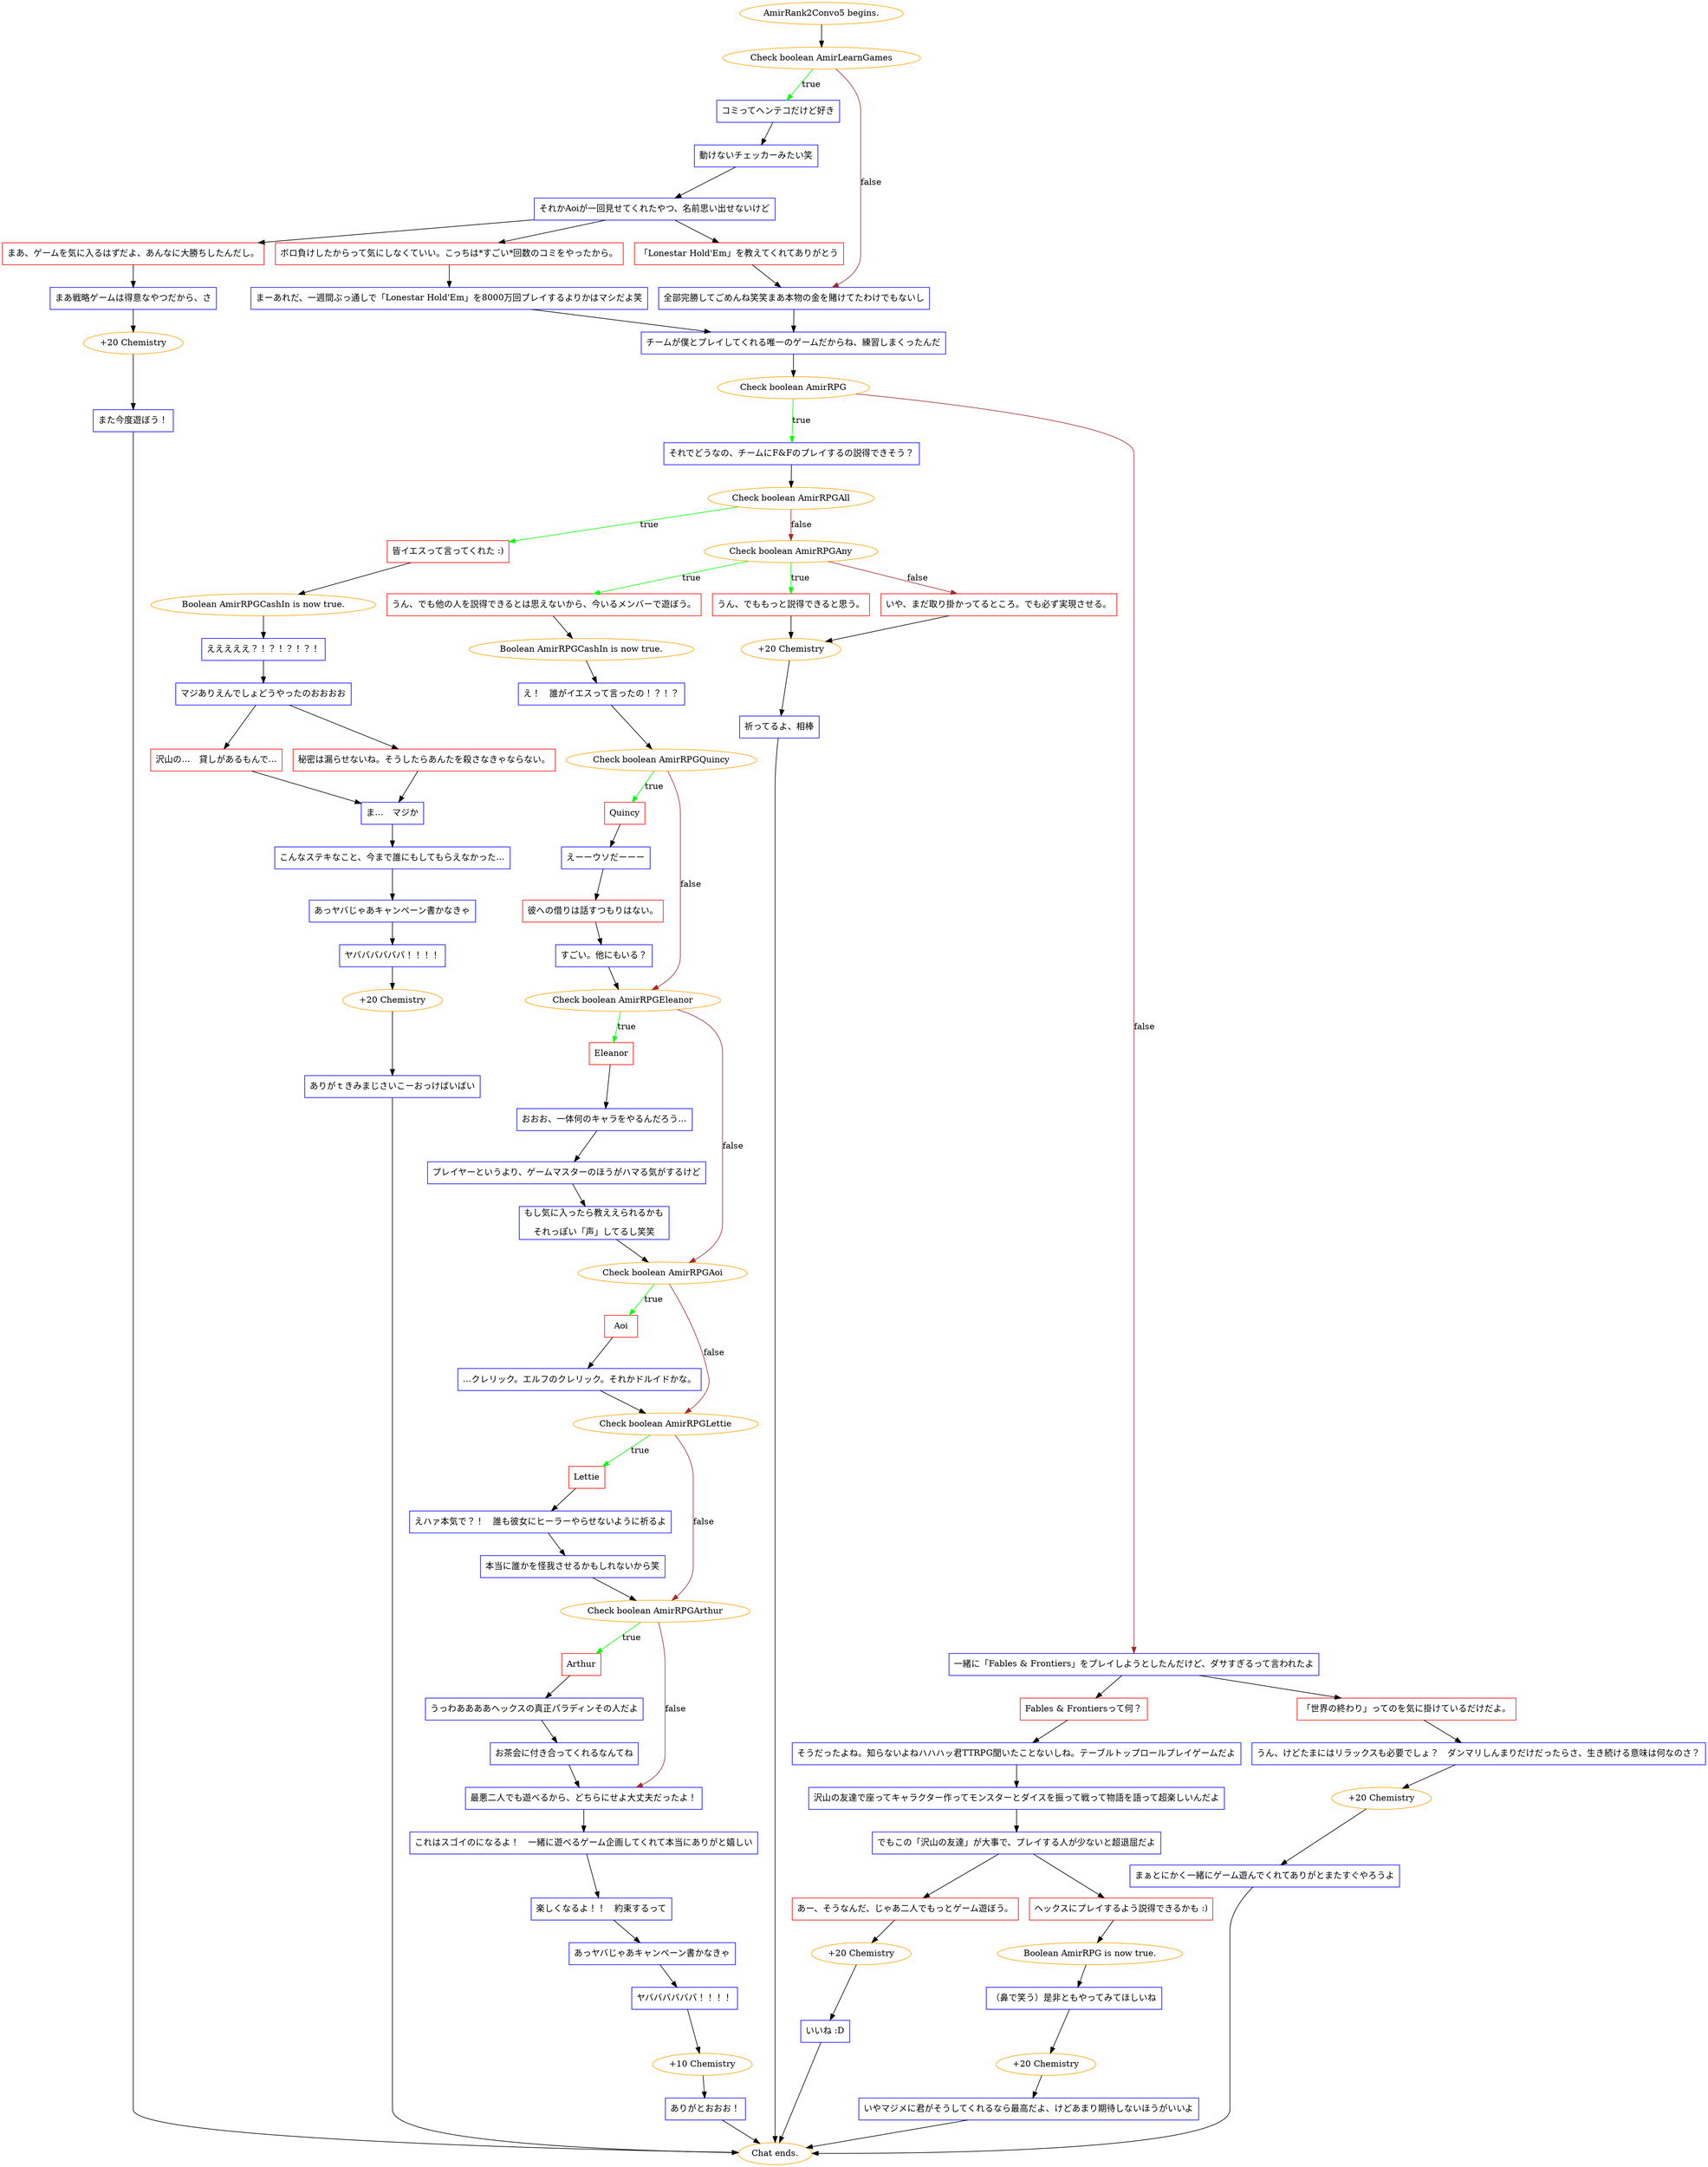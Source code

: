digraph {
	"AmirRank2Convo5 begins." [color=orange];
		"AmirRank2Convo5 begins." -> j1963156066;
	j1963156066 [label="Check boolean AmirLearnGames",color=orange];
		j1963156066 -> j990938286 [label=true,color=green];
		j1963156066 -> j1206808488 [label=false,color=brown];
	j990938286 [label="コミってヘンテコだけど好き",shape=box,color=blue];
		j990938286 -> j3260253872;
	j1206808488 [label="全部完勝してごめんね笑笑まあ本物の金を賭けてたわけでもないし",shape=box,color=blue];
		j1206808488 -> j936815698;
	j3260253872 [label="動けないチェッカーみたい笑",shape=box,color=blue];
		j3260253872 -> j1451558645;
	j936815698 [label="チームが僕とプレイしてくれる唯一のゲームだからね、練習しまくったんだ",shape=box,color=blue];
		j936815698 -> j2374646227;
	j1451558645 [label="それかAoiが一回見せてくれたやつ、名前思い出せないけど",shape=box,color=blue];
		j1451558645 -> j2220566515;
		j1451558645 -> j3272605095;
		j1451558645 -> j2373636790;
	j2374646227 [label="Check boolean AmirRPG",color=orange];
		j2374646227 -> j167508519 [label=true,color=green];
		j2374646227 -> j3772354311 [label=false,color=brown];
	j2220566515 [label="まあ、ゲームを気に入るはずだよ、あんなに大勝ちしたんだし。",shape=box,color=red];
		j2220566515 -> j3057546198;
	j3272605095 [label="ボロ負けしたからって気にしなくていい。こっちは*すごい*回数のコミをやったから。",shape=box,color=red];
		j3272605095 -> j2716655655;
	j2373636790 [label="「Lonestar Hold'Em」を教えてくれてありがとう",shape=box,color=red];
		j2373636790 -> j1206808488;
	j167508519 [label="それでどうなの、チームにF&Fのプレイするの説得できそう？",shape=box,color=blue];
		j167508519 -> j2523097179;
	j3772354311 [label="一緒に「Fables & Frontiers」をプレイしようとしたんだけど、ダサすぎるって言われたよ",shape=box,color=blue];
		j3772354311 -> j1399112435;
		j3772354311 -> j1338172827;
	j3057546198 [label="まあ戦略ゲームは得意なやつだから、さ",shape=box,color=blue];
		j3057546198 -> j3863555086;
	j2716655655 [label="まーあれだ、一週間ぶっ通しで「Lonestar Hold'Em」を8000万回プレイするよりかはマシだよ笑",shape=box,color=blue];
		j2716655655 -> j936815698;
	j2523097179 [label="Check boolean AmirRPGAll",color=orange];
		j2523097179 -> j4091313990 [label=true,color=green];
		j2523097179 -> j866070678 [label=false,color=brown];
	j1399112435 [label="Fables & Frontiersって何？",shape=box,color=red];
		j1399112435 -> j514042197;
	j1338172827 [label="「世界の終わり」ってのを気に掛けているだけだよ。",shape=box,color=red];
		j1338172827 -> j1638102141;
	j3863555086 [label="+20 Chemistry",color=orange];
		j3863555086 -> j3989861376;
	j4091313990 [label="皆イエスって言ってくれた :)",shape=box,color=red];
		j4091313990 -> j2971249569;
	j866070678 [label="Check boolean AmirRPGAny",color=orange];
		j866070678 -> j425757936 [label=true,color=green];
		j866070678 -> j1409494958 [label=true,color=green];
		j866070678 -> j574381833 [label=false,color=brown];
	j514042197 [label="そうだったよね。知らないよねハハハッ君TTRPG聞いたことないしね。テーブルトップロールプレイゲームだよ",shape=box,color=blue];
		j514042197 -> j614819647;
	j1638102141 [label="うん、けどたまにはリラックスも必要でしょ？　ダンマリしんまりだけだったらさ、生き続ける意味は何なのさ？",shape=box,color=blue];
		j1638102141 -> j332979519;
	j3989861376 [label="また今度遊ぼう！",shape=box,color=blue];
		j3989861376 -> "Chat ends.";
	j2971249569 [label="Boolean AmirRPGCashIn is now true.",color=orange];
		j2971249569 -> j2540207155;
	j425757936 [label="うん、でも他の人を説得できるとは思えないから、今いるメンバーで遊ぼう。",shape=box,color=red];
		j425757936 -> j44735180;
	j1409494958 [label="うん、でももっと説得できると思う。",shape=box,color=red];
		j1409494958 -> j2072113999;
	j574381833 [label="いや、まだ取り掛かってるところ。でも必ず実現させる。",shape=box,color=red];
		j574381833 -> j2072113999;
	j614819647 [label="沢山の友達で座ってキャラクター作ってモンスターとダイスを振って戦って物語を語って超楽しいんだよ",shape=box,color=blue];
		j614819647 -> j3132925736;
	j332979519 [label="+20 Chemistry",color=orange];
		j332979519 -> j1640161042;
	"Chat ends." [color=orange];
	j2540207155 [label="えええええ？！？！？！？！",shape=box,color=blue];
		j2540207155 -> j2538639621;
	j44735180 [label="Boolean AmirRPGCashIn is now true.",color=orange];
		j44735180 -> j1473686123;
	j2072113999 [label="+20 Chemistry",color=orange];
		j2072113999 -> j1468733876;
	j3132925736 [label="でもこの「沢山の友達」が大事で、プレイする人が少ないと超退屈だよ",shape=box,color=blue];
		j3132925736 -> j385397698;
		j3132925736 -> j2358243259;
	j1640161042 [label="まぁとにかく一緒にゲーム遊んでくれてありがとまたすぐやろうよ",shape=box,color=blue];
		j1640161042 -> "Chat ends.";
	j2538639621 [label="マジありえんでしょどうやったのおおおお",shape=box,color=blue];
		j2538639621 -> j2870127423;
		j2538639621 -> j3401073471;
	j1473686123 [label="え！　誰がイエスって言ったの！？！？",shape=box,color=blue];
		j1473686123 -> j3303602969;
	j1468733876 [label="祈ってるよ、相棒",shape=box,color=blue];
		j1468733876 -> "Chat ends.";
	j385397698 [label="あー、そうなんだ、じゃあ二人でもっとゲーム遊ぼう。",shape=box,color=red];
		j385397698 -> j528597460;
	j2358243259 [label="ヘックスにプレイするよう説得できるかも :)",shape=box,color=red];
		j2358243259 -> j2638101355;
	j2870127423 [label="沢山の…　貸しがあるもんで…",shape=box,color=red];
		j2870127423 -> j3093938168;
	j3401073471 [label="秘密は漏らせないね。そうしたらあんたを殺さなきゃならない。",shape=box,color=red];
		j3401073471 -> j3093938168;
	j3303602969 [label="Check boolean AmirRPGQuincy",color=orange];
		j3303602969 -> j797184530 [label=true,color=green];
		j3303602969 -> j3631036233 [label=false,color=brown];
	j528597460 [label="+20 Chemistry",color=orange];
		j528597460 -> j3418013883;
	j2638101355 [label="Boolean AmirRPG is now true.",color=orange];
		j2638101355 -> j1386343596;
	j3093938168 [label="ま…　マジか",shape=box,color=blue];
		j3093938168 -> j3663341956;
	j797184530 [label="Quincy",shape=box,color=red];
		j797184530 -> j2536874513;
	j3631036233 [label="Check boolean AmirRPGEleanor",color=orange];
		j3631036233 -> j1679400352 [label=true,color=green];
		j3631036233 -> j266417375 [label=false,color=brown];
	j3418013883 [label="いいね :D",shape=box,color=blue];
		j3418013883 -> "Chat ends.";
	j1386343596 [label="（鼻で笑う）是非ともやってみてほしいね",shape=box,color=blue];
		j1386343596 -> j1975503498;
	j3663341956 [label="こんなステキなこと、今まで誰にもしてもらえなかった…",shape=box,color=blue];
		j3663341956 -> j1332252686;
	j2536874513 [label="えーーウソだーーー",shape=box,color=blue];
		j2536874513 -> j2851055775;
	j1679400352 [label="Eleanor",shape=box,color=red];
		j1679400352 -> j1520881820;
	j266417375 [label="Check boolean AmirRPGAoi",color=orange];
		j266417375 -> j493661787 [label=true,color=green];
		j266417375 -> j2939229246 [label=false,color=brown];
	j1975503498 [label="+20 Chemistry",color=orange];
		j1975503498 -> j2059837229;
	j1332252686 [label="あっヤバじゃあキャンペーン書かなきゃ",shape=box,color=blue];
		j1332252686 -> j2519029842;
	j2851055775 [label="彼への借りは話すつもりはない。",shape=box,color=red];
		j2851055775 -> j761895324;
	j1520881820 [label="おおお、一体何のキャラをやるんだろう…",shape=box,color=blue];
		j1520881820 -> j3633976792;
	j493661787 [label="Aoi",shape=box,color=red];
		j493661787 -> j1846190722;
	j2939229246 [label="Check boolean AmirRPGLettie",color=orange];
		j2939229246 -> j33305174 [label=true,color=green];
		j2939229246 -> j753438550 [label=false,color=brown];
	j2059837229 [label="いやマジメに君がそうしてくれるなら最高だよ、けどあまり期待しないほうがいいよ",shape=box,color=blue];
		j2059837229 -> "Chat ends.";
	j2519029842 [label="ヤババババババ！！！！",shape=box,color=blue];
		j2519029842 -> j3958061563;
	j761895324 [label="すごい。他にもいる？",shape=box,color=blue];
		j761895324 -> j3631036233;
	j3633976792 [label="プレイヤーというより、ゲームマスターのほうがハマる気がするけど",shape=box,color=blue];
		j3633976792 -> j2762633552;
	j1846190722 [label="…クレリック。エルフのクレリック。それかドルイドかな。",shape=box,color=blue];
		j1846190722 -> j2939229246;
	j33305174 [label="Lettie",shape=box,color=red];
		j33305174 -> j2706349615;
	j753438550 [label="Check boolean AmirRPGArthur",color=orange];
		j753438550 -> j383046705 [label=true,color=green];
		j753438550 -> j262164792 [label=false,color=brown];
	j3958061563 [label="+20 Chemistry",color=orange];
		j3958061563 -> j1911831000;
	j2762633552 [label="もし気に入ったら教ええられるかも
それっぽい「声」してるし笑笑",shape=box,color=blue];
		j2762633552 -> j266417375;
	j2706349615 [label="えハァ本気で？！　誰も彼女にヒーラーやらせないように祈るよ",shape=box,color=blue];
		j2706349615 -> j2446873399;
	j383046705 [label="Arthur",shape=box,color=red];
		j383046705 -> j1550215821;
	j262164792 [label="最悪二人でも遊べるから、どちらにせよ大丈夫だったよ！",shape=box,color=blue];
		j262164792 -> j3356354084;
	j1911831000 [label="ありがｔきみまじさいこーおっけばいばい",shape=box,color=blue];
		j1911831000 -> "Chat ends.";
	j2446873399 [label="本当に誰かを怪我させるかもしれないから笑",shape=box,color=blue];
		j2446873399 -> j753438550;
	j1550215821 [label="うっわああああヘックスの真正パラディンその人だよ",shape=box,color=blue];
		j1550215821 -> j46612521;
	j3356354084 [label="これはスゴイのになるよ！　一緒に遊べるゲーム企画してくれて本当にありがと嬉しい",shape=box,color=blue];
		j3356354084 -> j3070653471;
	j46612521 [label="お茶会に付き合ってくれるなんてね",shape=box,color=blue];
		j46612521 -> j262164792;
	j3070653471 [label="楽しくなるよ！！　約束するって",shape=box,color=blue];
		j3070653471 -> j2800994850;
	j2800994850 [label="あっヤバじゃあキャンペーン書かなきゃ",shape=box,color=blue];
		j2800994850 -> j3672643720;
	j3672643720 [label="ヤババババババ！！！！",shape=box,color=blue];
		j3672643720 -> j2245144577;
	j2245144577 [label="+10 Chemistry",color=orange];
		j2245144577 -> j4118154124;
	j4118154124 [label="ありがとおおお！",shape=box,color=blue];
		j4118154124 -> "Chat ends.";
}